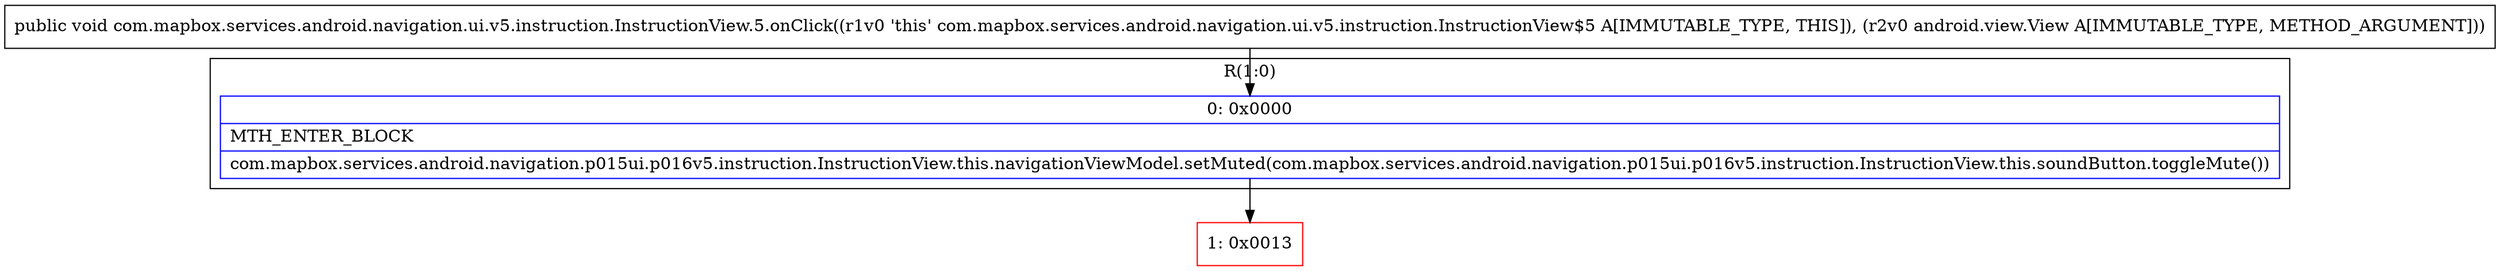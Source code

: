 digraph "CFG forcom.mapbox.services.android.navigation.ui.v5.instruction.InstructionView.5.onClick(Landroid\/view\/View;)V" {
subgraph cluster_Region_1313642526 {
label = "R(1:0)";
node [shape=record,color=blue];
Node_0 [shape=record,label="{0\:\ 0x0000|MTH_ENTER_BLOCK\l|com.mapbox.services.android.navigation.p015ui.p016v5.instruction.InstructionView.this.navigationViewModel.setMuted(com.mapbox.services.android.navigation.p015ui.p016v5.instruction.InstructionView.this.soundButton.toggleMute())\l}"];
}
Node_1 [shape=record,color=red,label="{1\:\ 0x0013}"];
MethodNode[shape=record,label="{public void com.mapbox.services.android.navigation.ui.v5.instruction.InstructionView.5.onClick((r1v0 'this' com.mapbox.services.android.navigation.ui.v5.instruction.InstructionView$5 A[IMMUTABLE_TYPE, THIS]), (r2v0 android.view.View A[IMMUTABLE_TYPE, METHOD_ARGUMENT])) }"];
MethodNode -> Node_0;
Node_0 -> Node_1;
}

